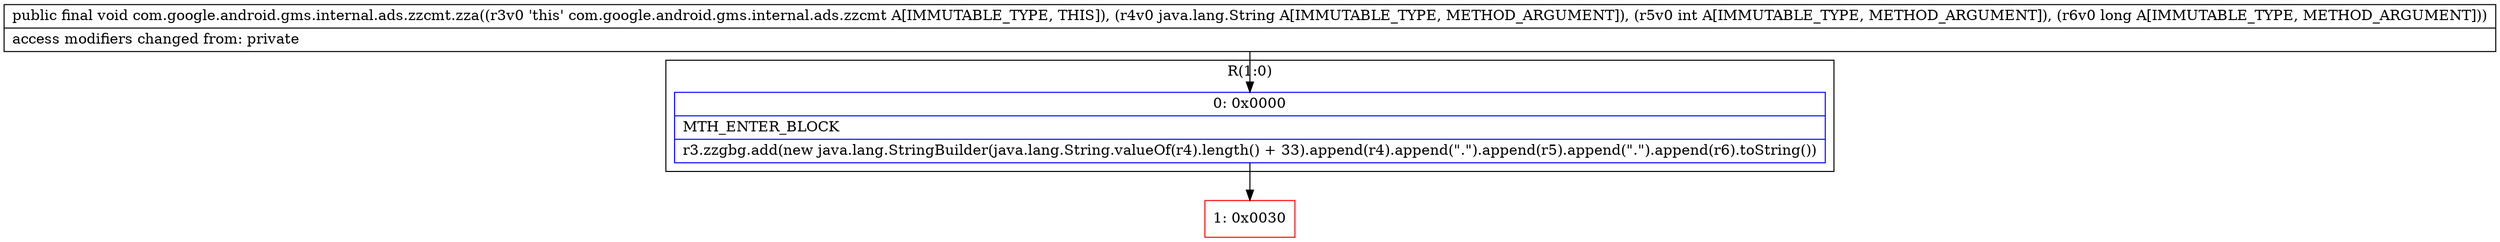 digraph "CFG forcom.google.android.gms.internal.ads.zzcmt.zza(Ljava\/lang\/String;IJ)V" {
subgraph cluster_Region_991173661 {
label = "R(1:0)";
node [shape=record,color=blue];
Node_0 [shape=record,label="{0\:\ 0x0000|MTH_ENTER_BLOCK\l|r3.zzgbg.add(new java.lang.StringBuilder(java.lang.String.valueOf(r4).length() + 33).append(r4).append(\".\").append(r5).append(\".\").append(r6).toString())\l}"];
}
Node_1 [shape=record,color=red,label="{1\:\ 0x0030}"];
MethodNode[shape=record,label="{public final void com.google.android.gms.internal.ads.zzcmt.zza((r3v0 'this' com.google.android.gms.internal.ads.zzcmt A[IMMUTABLE_TYPE, THIS]), (r4v0 java.lang.String A[IMMUTABLE_TYPE, METHOD_ARGUMENT]), (r5v0 int A[IMMUTABLE_TYPE, METHOD_ARGUMENT]), (r6v0 long A[IMMUTABLE_TYPE, METHOD_ARGUMENT]))  | access modifiers changed from: private\l}"];
MethodNode -> Node_0;
Node_0 -> Node_1;
}

